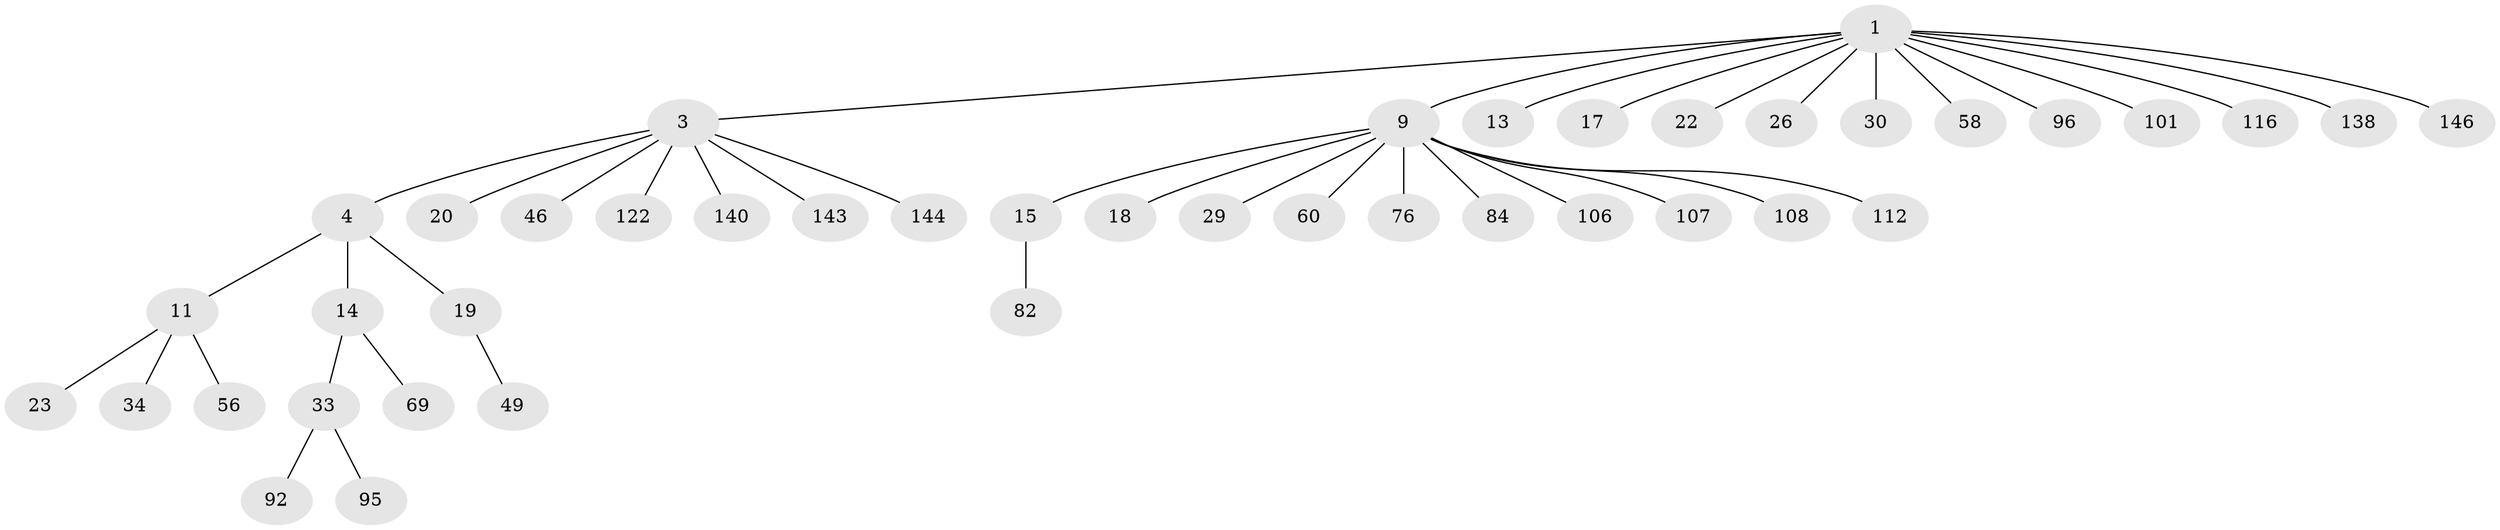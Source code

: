 // original degree distribution, {8: 0.00684931506849315, 7: 0.00684931506849315, 5: 0.0821917808219178, 3: 0.11643835616438356, 2: 0.1917808219178082, 4: 0.04794520547945205, 1: 0.547945205479452}
// Generated by graph-tools (version 1.1) at 2025/19/03/04/25 18:19:22]
// undirected, 43 vertices, 42 edges
graph export_dot {
graph [start="1"]
  node [color=gray90,style=filled];
  1 [super="+2+6+7+27"];
  3 [super="+35+5"];
  4 [super="+8+83+47"];
  9 [super="+12+10+50+55"];
  11;
  13 [super="+62"];
  14 [super="+42"];
  15 [super="+51+52"];
  17;
  18 [super="+125+44"];
  19 [super="+80+127+25+57"];
  20 [super="+73+21"];
  22 [super="+114+94"];
  23 [super="+98+28"];
  26 [super="+78+59"];
  29 [super="+79"];
  30 [super="+41+53"];
  33 [super="+54+36+141"];
  34;
  46;
  49 [super="+139"];
  56;
  58;
  60;
  69;
  76;
  82;
  84 [super="+129"];
  92 [super="+115"];
  95;
  96;
  101;
  106;
  107;
  108;
  112;
  116;
  122;
  138;
  140;
  143;
  144;
  146;
  1 -- 3;
  1 -- 30;
  1 -- 58;
  1 -- 138;
  1 -- 96;
  1 -- 17;
  1 -- 146;
  1 -- 116;
  1 -- 101;
  1 -- 13;
  1 -- 9;
  1 -- 22;
  1 -- 26;
  3 -- 4;
  3 -- 20;
  3 -- 144;
  3 -- 122;
  3 -- 140;
  3 -- 46;
  3 -- 143;
  4 -- 14;
  4 -- 11;
  4 -- 19;
  9 -- 112;
  9 -- 18;
  9 -- 76;
  9 -- 15;
  9 -- 84;
  9 -- 106;
  9 -- 107;
  9 -- 108;
  9 -- 29;
  9 -- 60;
  11 -- 23;
  11 -- 34;
  11 -- 56;
  14 -- 33;
  14 -- 69;
  15 -- 82;
  19 -- 49;
  33 -- 95;
  33 -- 92;
}
